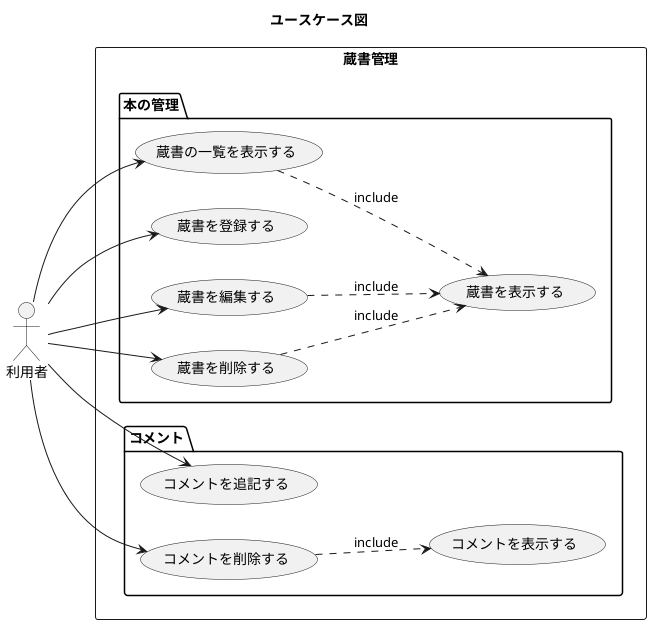 @startuml
title ユースケース図

actor 利用者
left to right direction

rectangle 蔵書管理 {
    package 本の管理 {
        利用者 -> (蔵書の一覧を表示する)
        利用者 --> (蔵書を登録する)
        利用者 --> (蔵書を編集する)
        利用者 --> (蔵書を削除する)
        (蔵書の一覧を表示する) ..> (蔵書を表示する) : include
        (蔵書を編集する) ..> (蔵書を表示する) : include
        (蔵書を削除する) ..> (蔵書を表示する) : include
    }
    package コメント {
        利用者 --> (コメントを追記する)
        利用者 --> (コメントを削除する)
        (コメントを削除する) ..> (コメントを表示する) : include
    }
}
@enduml